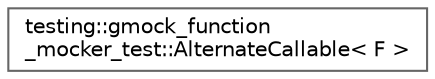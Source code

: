 digraph "Graphical Class Hierarchy"
{
 // LATEX_PDF_SIZE
  bgcolor="transparent";
  edge [fontname=Helvetica,fontsize=10,labelfontname=Helvetica,labelfontsize=10];
  node [fontname=Helvetica,fontsize=10,shape=box,height=0.2,width=0.4];
  rankdir="LR";
  Node0 [id="Node000000",label="testing::gmock_function\l_mocker_test::AlternateCallable\< F \>",height=0.2,width=0.4,color="grey40", fillcolor="white", style="filled",URL="$structtesting_1_1gmock__function__mocker__test_1_1_alternate_callable.html",tooltip=" "];
}
